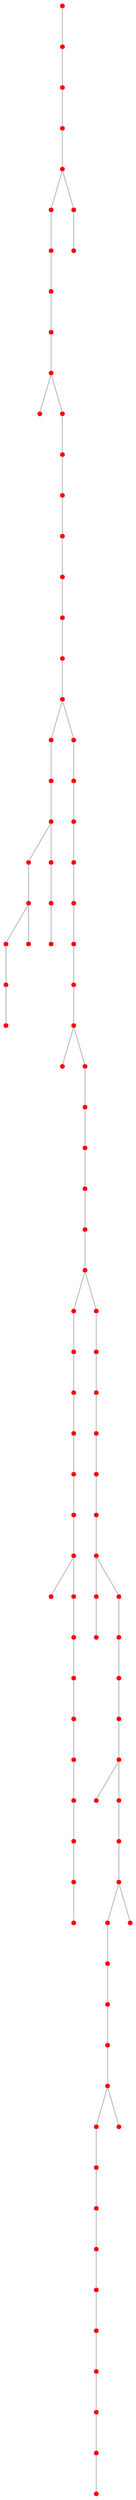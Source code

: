 graph {
	1 [color=red shape=point]
	2 [color=red shape=point]
	1 -- 2 [color=gray]
	7 [color=red shape=point]
	2 -- 7 [color=gray]
	8 [color=red shape=point]
	7 -- 8 [color=gray]
	9 [color=red shape=point]
	8 -- 9 [color=gray]
	14 [color=red shape=point]
	9 -- 14 [color=gray]
	13 [color=red shape=point]
	14 -- 13 [color=gray]
	18 [color=red shape=point]
	13 -- 18 [color=gray]
	23 [color=red shape=point]
	18 -- 23 [color=gray]
	24 [color=red shape=point]
	23 -- 24 [color=gray]
	19 [color=red shape=point]
	24 -- 19 [color=gray]
	29 [color=red shape=point]
	24 -- 29 [color=gray]
	34 [color=red shape=point]
	29 -- 34 [color=gray]
	33 [color=red shape=point]
	34 -- 33 [color=gray]
	32 [color=red shape=point]
	33 -- 32 [color=gray]
	31 [color=red shape=point]
	32 -- 31 [color=gray]
	26 [color=red shape=point]
	31 -- 26 [color=gray]
	21 [color=red shape=point]
	26 -- 21 [color=gray]
	20 [color=red shape=point]
	21 -- 20 [color=gray]
	15 [color=red shape=point]
	20 -- 15 [color=gray]
	10 [color=red shape=point]
	15 -- 10 [color=gray]
	11 [color=red shape=point]
	10 -- 11 [color=gray]
	12 [color=red shape=point]
	11 -- 12 [color=gray]
	17 [color=red shape=point]
	12 -- 17 [color=gray]
	22 [color=red shape=point]
	17 -- 22 [color=gray]
	27 [color=red shape=point]
	22 -- 27 [color=gray]
	28 [color=red shape=point]
	27 -- 28 [color=gray]
	16 [color=red shape=point]
	17 -- 16 [color=gray]
	6 [color=red shape=point]
	11 -- 6 [color=gray]
	5 [color=red shape=point]
	6 -- 5 [color=gray]
	0 [color=red shape=point]
	5 -- 0 [color=gray]
	25 [color=red shape=point]
	20 -- 25 [color=gray]
	30 [color=red shape=point]
	25 -- 30 [color=gray]
	35 [color=red shape=point]
	30 -- 35 [color=gray]
	40 [color=red shape=point]
	35 -- 40 [color=gray]
	41 [color=red shape=point]
	40 -- 41 [color=gray]
	46 [color=red shape=point]
	41 -- 46 [color=gray]
	51 [color=red shape=point]
	46 -- 51 [color=gray]
	50 [color=red shape=point]
	51 -- 50 [color=gray]
	45 [color=red shape=point]
	50 -- 45 [color=gray]
	55 [color=red shape=point]
	50 -- 55 [color=gray]
	60 [color=red shape=point]
	55 -- 60 [color=gray]
	61 [color=red shape=point]
	60 -- 61 [color=gray]
	62 [color=red shape=point]
	61 -- 62 [color=gray]
	63 [color=red shape=point]
	62 -- 63 [color=gray]
	64 [color=red shape=point]
	63 -- 64 [color=gray]
	59 [color=red shape=point]
	64 -- 59 [color=gray]
	54 [color=red shape=point]
	59 -- 54 [color=gray]
	49 [color=red shape=point]
	54 -- 49 [color=gray]
	48 [color=red shape=point]
	49 -- 48 [color=gray]
	53 [color=red shape=point]
	48 -- 53 [color=gray]
	58 [color=red shape=point]
	53 -- 58 [color=gray]
	57 [color=red shape=point]
	58 -- 57 [color=gray]
	56 [color=red shape=point]
	57 -- 56 [color=gray]
	52 [color=red shape=point]
	57 -- 52 [color=gray]
	47 [color=red shape=point]
	52 -- 47 [color=gray]
	42 [color=red shape=point]
	47 -- 42 [color=gray]
	43 [color=red shape=point]
	42 -- 43 [color=gray]
	44 [color=red shape=point]
	43 -- 44 [color=gray]
	39 [color=red shape=point]
	44 -- 39 [color=gray]
	38 [color=red shape=point]
	39 -- 38 [color=gray]
	37 [color=red shape=point]
	38 -- 37 [color=gray]
	36 [color=red shape=point]
	37 -- 36 [color=gray]
	69 [color=red shape=point]
	64 -- 69 [color=gray]
	74 [color=red shape=point]
	69 -- 74 [color=gray]
	79 [color=red shape=point]
	74 -- 79 [color=gray]
	78 [color=red shape=point]
	79 -- 78 [color=gray]
	77 [color=red shape=point]
	78 -- 77 [color=gray]
	72 [color=red shape=point]
	77 -- 72 [color=gray]
	67 [color=red shape=point]
	72 -- 67 [color=gray]
	68 [color=red shape=point]
	67 -- 68 [color=gray]
	73 [color=red shape=point]
	68 -- 73 [color=gray]
	66 [color=red shape=point]
	67 -- 66 [color=gray]
	65 [color=red shape=point]
	66 -- 65 [color=gray]
	70 [color=red shape=point]
	65 -- 70 [color=gray]
	75 [color=red shape=point]
	70 -- 75 [color=gray]
	76 [color=red shape=point]
	75 -- 76 [color=gray]
	71 [color=red shape=point]
	76 -- 71 [color=gray]
	81 [color=red shape=point]
	76 -- 81 [color=gray]
	86 [color=red shape=point]
	81 -- 86 [color=gray]
	85 [color=red shape=point]
	86 -- 85 [color=gray]
	90 [color=red shape=point]
	85 -- 90 [color=gray]
	95 [color=red shape=point]
	90 -- 95 [color=gray]
	96 [color=red shape=point]
	95 -- 96 [color=gray]
	97 [color=red shape=point]
	96 -- 97 [color=gray]
	92 [color=red shape=point]
	97 -- 92 [color=gray]
	93 [color=red shape=point]
	92 -- 93 [color=gray]
	98 [color=red shape=point]
	93 -- 98 [color=gray]
	99 [color=red shape=point]
	98 -- 99 [color=gray]
	94 [color=red shape=point]
	99 -- 94 [color=gray]
	89 [color=red shape=point]
	94 -- 89 [color=gray]
	84 [color=red shape=point]
	89 -- 84 [color=gray]
	83 [color=red shape=point]
	84 -- 83 [color=gray]
	88 [color=red shape=point]
	83 -- 88 [color=gray]
	87 [color=red shape=point]
	88 -- 87 [color=gray]
	82 [color=red shape=point]
	87 -- 82 [color=gray]
	91 [color=red shape=point]
	92 -- 91 [color=gray]
	80 [color=red shape=point]
	85 -- 80 [color=gray]
	4 [color=red shape=point]
	9 -- 4 [color=gray]
	3 [color=red shape=point]
	4 -- 3 [color=gray]
}
